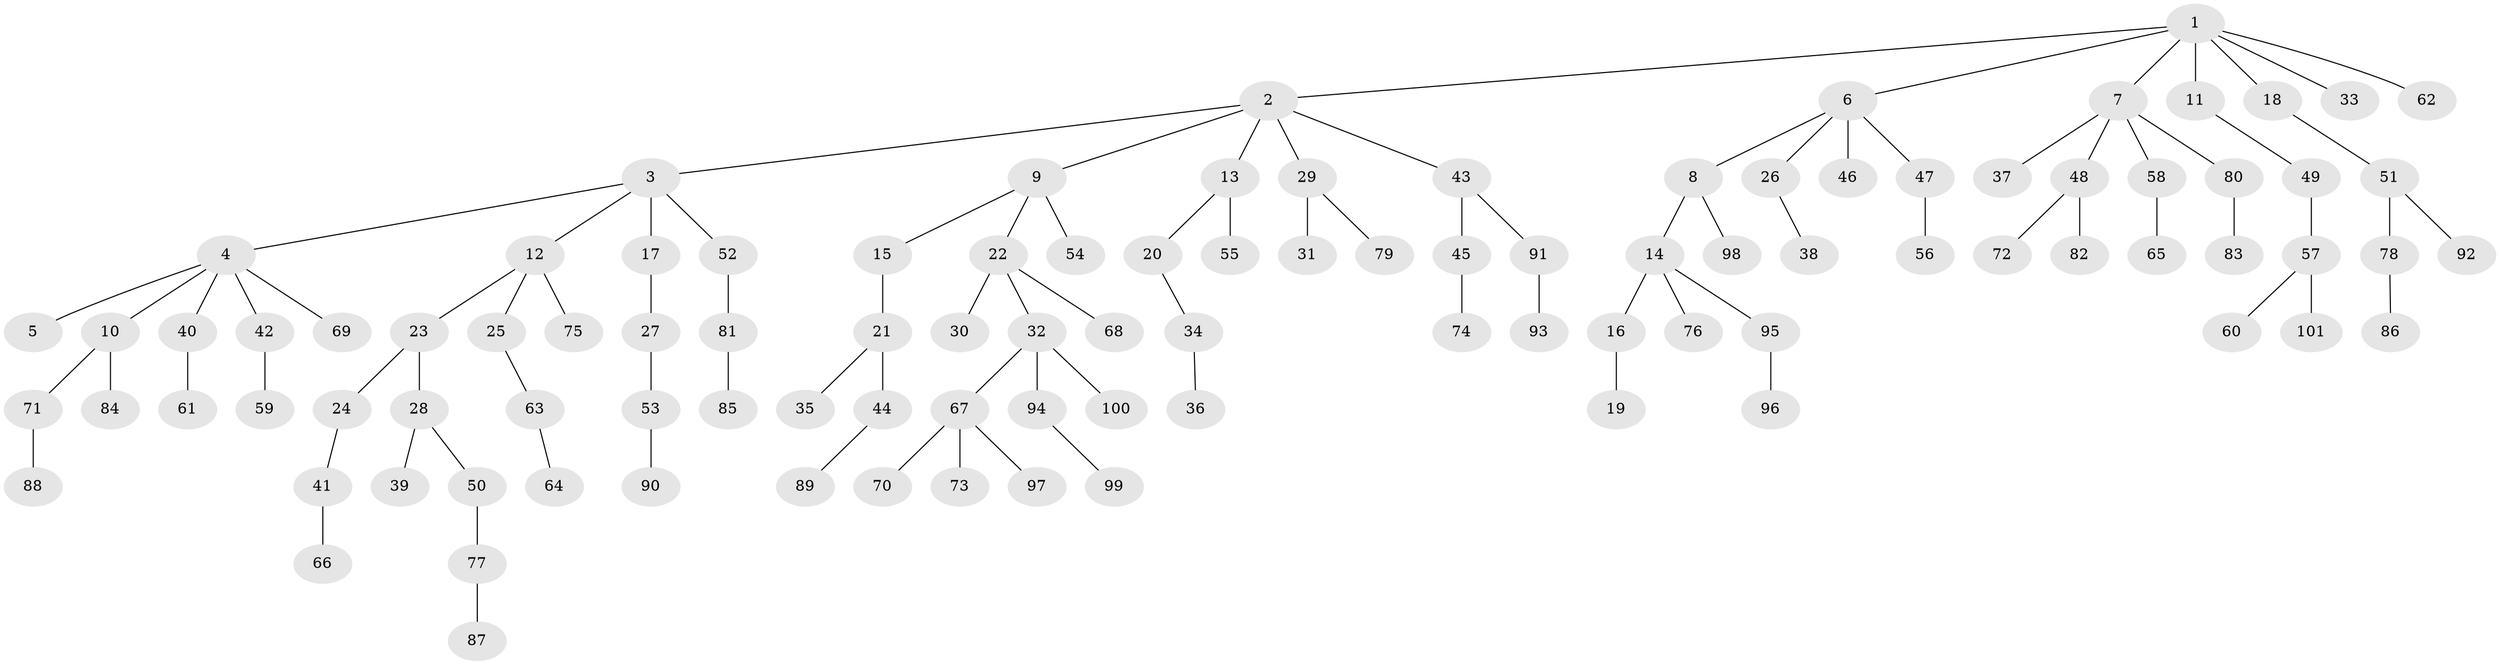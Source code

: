 // coarse degree distribution, {6: 0.015625, 7: 0.015625, 5: 0.09375, 4: 0.015625, 2: 0.21875, 1: 0.5625, 3: 0.078125}
// Generated by graph-tools (version 1.1) at 2025/24/03/03/25 07:24:08]
// undirected, 101 vertices, 100 edges
graph export_dot {
graph [start="1"]
  node [color=gray90,style=filled];
  1;
  2;
  3;
  4;
  5;
  6;
  7;
  8;
  9;
  10;
  11;
  12;
  13;
  14;
  15;
  16;
  17;
  18;
  19;
  20;
  21;
  22;
  23;
  24;
  25;
  26;
  27;
  28;
  29;
  30;
  31;
  32;
  33;
  34;
  35;
  36;
  37;
  38;
  39;
  40;
  41;
  42;
  43;
  44;
  45;
  46;
  47;
  48;
  49;
  50;
  51;
  52;
  53;
  54;
  55;
  56;
  57;
  58;
  59;
  60;
  61;
  62;
  63;
  64;
  65;
  66;
  67;
  68;
  69;
  70;
  71;
  72;
  73;
  74;
  75;
  76;
  77;
  78;
  79;
  80;
  81;
  82;
  83;
  84;
  85;
  86;
  87;
  88;
  89;
  90;
  91;
  92;
  93;
  94;
  95;
  96;
  97;
  98;
  99;
  100;
  101;
  1 -- 2;
  1 -- 6;
  1 -- 7;
  1 -- 11;
  1 -- 18;
  1 -- 33;
  1 -- 62;
  2 -- 3;
  2 -- 9;
  2 -- 13;
  2 -- 29;
  2 -- 43;
  3 -- 4;
  3 -- 12;
  3 -- 17;
  3 -- 52;
  4 -- 5;
  4 -- 10;
  4 -- 40;
  4 -- 42;
  4 -- 69;
  6 -- 8;
  6 -- 26;
  6 -- 46;
  6 -- 47;
  7 -- 37;
  7 -- 48;
  7 -- 58;
  7 -- 80;
  8 -- 14;
  8 -- 98;
  9 -- 15;
  9 -- 22;
  9 -- 54;
  10 -- 71;
  10 -- 84;
  11 -- 49;
  12 -- 23;
  12 -- 25;
  12 -- 75;
  13 -- 20;
  13 -- 55;
  14 -- 16;
  14 -- 76;
  14 -- 95;
  15 -- 21;
  16 -- 19;
  17 -- 27;
  18 -- 51;
  20 -- 34;
  21 -- 35;
  21 -- 44;
  22 -- 30;
  22 -- 32;
  22 -- 68;
  23 -- 24;
  23 -- 28;
  24 -- 41;
  25 -- 63;
  26 -- 38;
  27 -- 53;
  28 -- 39;
  28 -- 50;
  29 -- 31;
  29 -- 79;
  32 -- 67;
  32 -- 94;
  32 -- 100;
  34 -- 36;
  40 -- 61;
  41 -- 66;
  42 -- 59;
  43 -- 45;
  43 -- 91;
  44 -- 89;
  45 -- 74;
  47 -- 56;
  48 -- 72;
  48 -- 82;
  49 -- 57;
  50 -- 77;
  51 -- 78;
  51 -- 92;
  52 -- 81;
  53 -- 90;
  57 -- 60;
  57 -- 101;
  58 -- 65;
  63 -- 64;
  67 -- 70;
  67 -- 73;
  67 -- 97;
  71 -- 88;
  77 -- 87;
  78 -- 86;
  80 -- 83;
  81 -- 85;
  91 -- 93;
  94 -- 99;
  95 -- 96;
}
